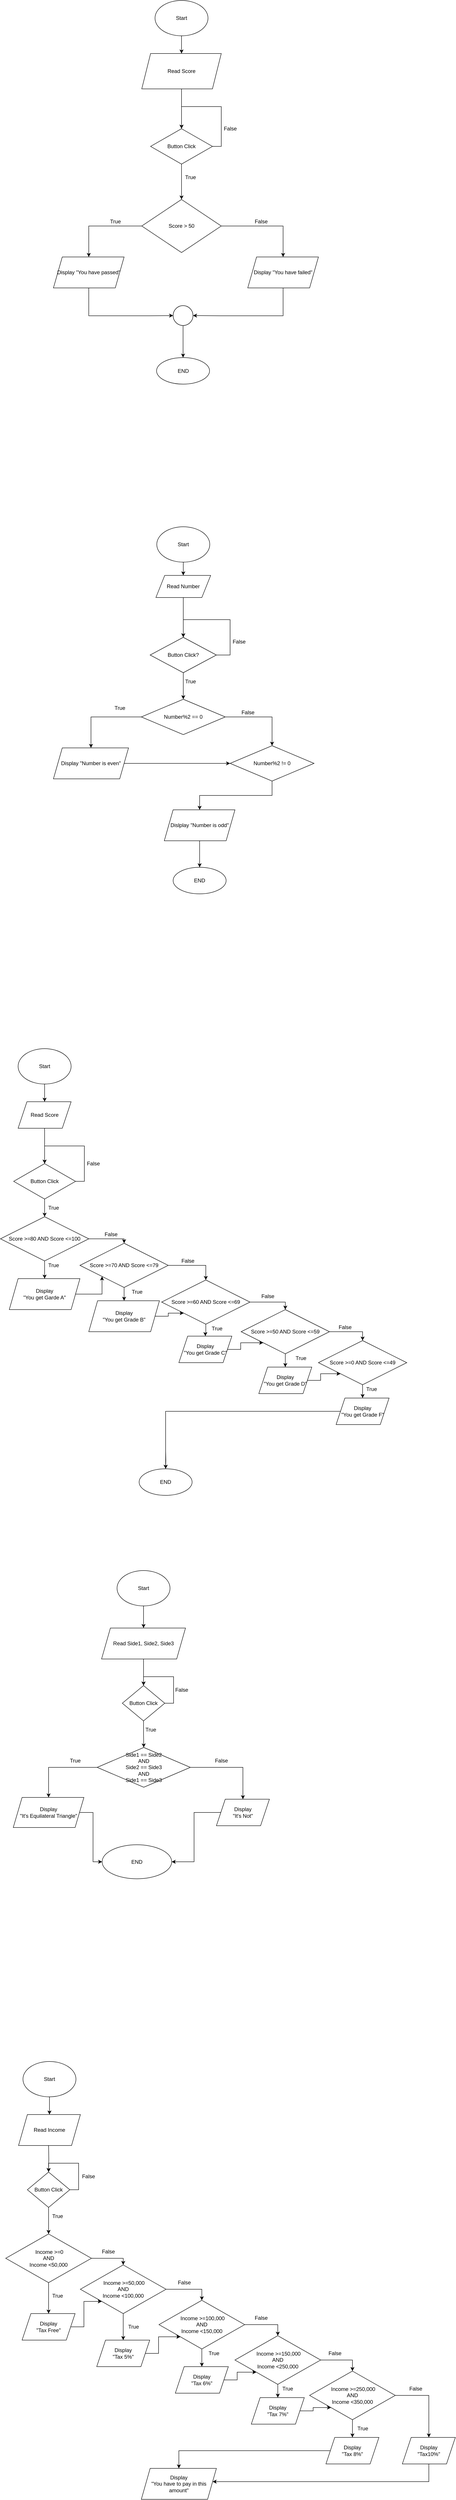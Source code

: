 <mxfile version="18.1.3" type="device"><diagram id="mXys_gLIN5jMMW1TdLpb" name="Page-1"><mxGraphModel dx="1662" dy="794" grid="1" gridSize="10" guides="1" tooltips="1" connect="1" arrows="1" fold="1" page="1" pageScale="1" pageWidth="827" pageHeight="1169" math="0" shadow="0"><root><mxCell id="0"/><mxCell id="1" parent="0"/><mxCell id="4Q3rVuvvBiTGEvWA-QsC-3" value="" style="edgeStyle=orthogonalEdgeStyle;rounded=0;orthogonalLoop=1;jettySize=auto;html=1;" edge="1" parent="1" source="4Q3rVuvvBiTGEvWA-QsC-1" target="4Q3rVuvvBiTGEvWA-QsC-2"><mxGeometry relative="1" as="geometry"/></mxCell><mxCell id="4Q3rVuvvBiTGEvWA-QsC-1" value="Start" style="ellipse;whiteSpace=wrap;html=1;" vertex="1" parent="1"><mxGeometry x="350" y="40" width="120" height="80" as="geometry"/></mxCell><mxCell id="4Q3rVuvvBiTGEvWA-QsC-65" value="" style="edgeStyle=orthogonalEdgeStyle;rounded=0;orthogonalLoop=1;jettySize=auto;html=1;" edge="1" parent="1" source="4Q3rVuvvBiTGEvWA-QsC-2" target="4Q3rVuvvBiTGEvWA-QsC-64"><mxGeometry relative="1" as="geometry"/></mxCell><mxCell id="4Q3rVuvvBiTGEvWA-QsC-2" value="Read Score" style="shape=parallelogram;perimeter=parallelogramPerimeter;whiteSpace=wrap;html=1;fixedSize=1;" vertex="1" parent="1"><mxGeometry x="320" y="160" width="180" height="80" as="geometry"/></mxCell><mxCell id="4Q3rVuvvBiTGEvWA-QsC-9" value="" style="edgeStyle=orthogonalEdgeStyle;rounded=0;orthogonalLoop=1;jettySize=auto;html=1;" edge="1" parent="1" source="4Q3rVuvvBiTGEvWA-QsC-6" target="4Q3rVuvvBiTGEvWA-QsC-8"><mxGeometry relative="1" as="geometry"/></mxCell><mxCell id="4Q3rVuvvBiTGEvWA-QsC-11" value="" style="edgeStyle=orthogonalEdgeStyle;rounded=0;orthogonalLoop=1;jettySize=auto;html=1;" edge="1" parent="1" source="4Q3rVuvvBiTGEvWA-QsC-6" target="4Q3rVuvvBiTGEvWA-QsC-10"><mxGeometry relative="1" as="geometry"/></mxCell><mxCell id="4Q3rVuvvBiTGEvWA-QsC-6" value="Score &amp;gt; 50" style="rhombus;whiteSpace=wrap;html=1;" vertex="1" parent="1"><mxGeometry x="320" y="490" width="180" height="120" as="geometry"/></mxCell><mxCell id="4Q3rVuvvBiTGEvWA-QsC-14" style="edgeStyle=orthogonalEdgeStyle;rounded=0;orthogonalLoop=1;jettySize=auto;html=1;entryX=0;entryY=0.5;entryDx=0;entryDy=0;" edge="1" parent="1" source="4Q3rVuvvBiTGEvWA-QsC-8" target="4Q3rVuvvBiTGEvWA-QsC-12"><mxGeometry relative="1" as="geometry"><Array as="points"><mxPoint x="200" y="753"/><mxPoint x="336" y="753"/></Array></mxGeometry></mxCell><mxCell id="4Q3rVuvvBiTGEvWA-QsC-8" value="Display &quot;You have passed&quot;" style="shape=parallelogram;perimeter=parallelogramPerimeter;whiteSpace=wrap;html=1;fixedSize=1;" vertex="1" parent="1"><mxGeometry x="120" y="620" width="160" height="70" as="geometry"/></mxCell><mxCell id="4Q3rVuvvBiTGEvWA-QsC-13" style="edgeStyle=orthogonalEdgeStyle;rounded=0;orthogonalLoop=1;jettySize=auto;html=1;entryX=1;entryY=0.5;entryDx=0;entryDy=0;" edge="1" parent="1" source="4Q3rVuvvBiTGEvWA-QsC-10" target="4Q3rVuvvBiTGEvWA-QsC-12"><mxGeometry relative="1" as="geometry"><Array as="points"><mxPoint x="640" y="753"/><mxPoint x="498" y="753"/></Array></mxGeometry></mxCell><mxCell id="4Q3rVuvvBiTGEvWA-QsC-10" value="Display &quot;You have failed&quot;" style="shape=parallelogram;perimeter=parallelogramPerimeter;whiteSpace=wrap;html=1;fixedSize=1;" vertex="1" parent="1"><mxGeometry x="560" y="620" width="160" height="70" as="geometry"/></mxCell><mxCell id="4Q3rVuvvBiTGEvWA-QsC-16" value="" style="edgeStyle=orthogonalEdgeStyle;rounded=0;orthogonalLoop=1;jettySize=auto;html=1;" edge="1" parent="1" source="4Q3rVuvvBiTGEvWA-QsC-12" target="4Q3rVuvvBiTGEvWA-QsC-15"><mxGeometry relative="1" as="geometry"/></mxCell><mxCell id="4Q3rVuvvBiTGEvWA-QsC-12" value="" style="ellipse;whiteSpace=wrap;html=1;aspect=fixed;" vertex="1" parent="1"><mxGeometry x="391" y="730" width="45" height="45" as="geometry"/></mxCell><mxCell id="4Q3rVuvvBiTGEvWA-QsC-15" value="END" style="ellipse;whiteSpace=wrap;html=1;" vertex="1" parent="1"><mxGeometry x="353.5" y="847.5" width="120" height="60" as="geometry"/></mxCell><mxCell id="4Q3rVuvvBiTGEvWA-QsC-19" value="" style="edgeStyle=orthogonalEdgeStyle;rounded=0;orthogonalLoop=1;jettySize=auto;html=1;" edge="1" parent="1" source="4Q3rVuvvBiTGEvWA-QsC-17" target="4Q3rVuvvBiTGEvWA-QsC-18"><mxGeometry relative="1" as="geometry"/></mxCell><mxCell id="4Q3rVuvvBiTGEvWA-QsC-17" value="Start" style="ellipse;whiteSpace=wrap;html=1;" vertex="1" parent="1"><mxGeometry x="354" y="1230" width="120" height="80" as="geometry"/></mxCell><mxCell id="4Q3rVuvvBiTGEvWA-QsC-43" value="" style="edgeStyle=orthogonalEdgeStyle;rounded=0;orthogonalLoop=1;jettySize=auto;html=1;" edge="1" parent="1" source="4Q3rVuvvBiTGEvWA-QsC-18" target="4Q3rVuvvBiTGEvWA-QsC-42"><mxGeometry relative="1" as="geometry"/></mxCell><mxCell id="4Q3rVuvvBiTGEvWA-QsC-18" value="Read Number" style="shape=parallelogram;perimeter=parallelogramPerimeter;whiteSpace=wrap;html=1;fixedSize=1;" vertex="1" parent="1"><mxGeometry x="352" y="1340" width="124" height="50" as="geometry"/></mxCell><mxCell id="4Q3rVuvvBiTGEvWA-QsC-23" value="" style="edgeStyle=orthogonalEdgeStyle;rounded=0;orthogonalLoop=1;jettySize=auto;html=1;" edge="1" parent="1" source="4Q3rVuvvBiTGEvWA-QsC-20" target="4Q3rVuvvBiTGEvWA-QsC-22"><mxGeometry relative="1" as="geometry"/></mxCell><mxCell id="4Q3rVuvvBiTGEvWA-QsC-235" value="" style="edgeStyle=orthogonalEdgeStyle;rounded=0;orthogonalLoop=1;jettySize=auto;html=1;" edge="1" parent="1" source="4Q3rVuvvBiTGEvWA-QsC-20" target="4Q3rVuvvBiTGEvWA-QsC-234"><mxGeometry relative="1" as="geometry"/></mxCell><mxCell id="4Q3rVuvvBiTGEvWA-QsC-20" value="Number%2 == 0" style="rhombus;whiteSpace=wrap;html=1;" vertex="1" parent="1"><mxGeometry x="319" y="1620" width="190" height="80" as="geometry"/></mxCell><mxCell id="4Q3rVuvvBiTGEvWA-QsC-238" style="edgeStyle=orthogonalEdgeStyle;rounded=0;orthogonalLoop=1;jettySize=auto;html=1;entryX=0;entryY=0.5;entryDx=0;entryDy=0;" edge="1" parent="1" source="4Q3rVuvvBiTGEvWA-QsC-22" target="4Q3rVuvvBiTGEvWA-QsC-234"><mxGeometry relative="1" as="geometry"/></mxCell><mxCell id="4Q3rVuvvBiTGEvWA-QsC-22" value="Display &quot;Number is even&quot;" style="shape=parallelogram;perimeter=parallelogramPerimeter;whiteSpace=wrap;html=1;fixedSize=1;" vertex="1" parent="1"><mxGeometry x="120" y="1730" width="170" height="70" as="geometry"/></mxCell><mxCell id="4Q3rVuvvBiTGEvWA-QsC-239" value="" style="edgeStyle=orthogonalEdgeStyle;rounded=0;orthogonalLoop=1;jettySize=auto;html=1;" edge="1" parent="1" source="4Q3rVuvvBiTGEvWA-QsC-24" target="4Q3rVuvvBiTGEvWA-QsC-29"><mxGeometry relative="1" as="geometry"/></mxCell><mxCell id="4Q3rVuvvBiTGEvWA-QsC-24" value="Dislplay &quot;Number is odd&quot;" style="shape=parallelogram;perimeter=parallelogramPerimeter;whiteSpace=wrap;html=1;fixedSize=1;" vertex="1" parent="1"><mxGeometry x="371" y="1870" width="160" height="70" as="geometry"/></mxCell><mxCell id="4Q3rVuvvBiTGEvWA-QsC-29" value="END" style="ellipse;whiteSpace=wrap;html=1;" vertex="1" parent="1"><mxGeometry x="391" y="2000" width="120" height="60" as="geometry"/></mxCell><mxCell id="4Q3rVuvvBiTGEvWA-QsC-35" value="" style="edgeStyle=orthogonalEdgeStyle;rounded=0;orthogonalLoop=1;jettySize=auto;html=1;" edge="1" parent="1" source="4Q3rVuvvBiTGEvWA-QsC-31" target="4Q3rVuvvBiTGEvWA-QsC-34"><mxGeometry relative="1" as="geometry"/></mxCell><mxCell id="4Q3rVuvvBiTGEvWA-QsC-31" value="Start" style="ellipse;whiteSpace=wrap;html=1;" vertex="1" parent="1"><mxGeometry x="40" y="2410" width="120" height="80" as="geometry"/></mxCell><mxCell id="4Q3rVuvvBiTGEvWA-QsC-51" value="" style="edgeStyle=orthogonalEdgeStyle;rounded=0;orthogonalLoop=1;jettySize=auto;html=1;" edge="1" parent="1" source="4Q3rVuvvBiTGEvWA-QsC-34" target="4Q3rVuvvBiTGEvWA-QsC-50"><mxGeometry relative="1" as="geometry"/></mxCell><mxCell id="4Q3rVuvvBiTGEvWA-QsC-34" value="Read Score" style="shape=parallelogram;perimeter=parallelogramPerimeter;whiteSpace=wrap;html=1;fixedSize=1;" vertex="1" parent="1"><mxGeometry x="40" y="2530" width="120" height="60" as="geometry"/></mxCell><mxCell id="4Q3rVuvvBiTGEvWA-QsC-44" value="" style="edgeStyle=orthogonalEdgeStyle;rounded=0;orthogonalLoop=1;jettySize=auto;html=1;" edge="1" parent="1" source="4Q3rVuvvBiTGEvWA-QsC-42" target="4Q3rVuvvBiTGEvWA-QsC-20"><mxGeometry relative="1" as="geometry"/></mxCell><mxCell id="4Q3rVuvvBiTGEvWA-QsC-42" value="Button Click?" style="rhombus;whiteSpace=wrap;html=1;" vertex="1" parent="1"><mxGeometry x="339" y="1480" width="150" height="80" as="geometry"/></mxCell><mxCell id="4Q3rVuvvBiTGEvWA-QsC-53" value="" style="edgeStyle=orthogonalEdgeStyle;rounded=0;orthogonalLoop=1;jettySize=auto;html=1;" edge="1" parent="1" source="4Q3rVuvvBiTGEvWA-QsC-50" target="4Q3rVuvvBiTGEvWA-QsC-52"><mxGeometry relative="1" as="geometry"/></mxCell><mxCell id="4Q3rVuvvBiTGEvWA-QsC-50" value="Button Click" style="rhombus;whiteSpace=wrap;html=1;" vertex="1" parent="1"><mxGeometry x="30" y="2670" width="140" height="80" as="geometry"/></mxCell><mxCell id="4Q3rVuvvBiTGEvWA-QsC-55" value="" style="edgeStyle=orthogonalEdgeStyle;rounded=0;orthogonalLoop=1;jettySize=auto;html=1;" edge="1" parent="1" source="4Q3rVuvvBiTGEvWA-QsC-52" target="4Q3rVuvvBiTGEvWA-QsC-54"><mxGeometry relative="1" as="geometry"/></mxCell><mxCell id="4Q3rVuvvBiTGEvWA-QsC-57" value="" style="edgeStyle=orthogonalEdgeStyle;rounded=0;orthogonalLoop=1;jettySize=auto;html=1;" edge="1" parent="1" source="4Q3rVuvvBiTGEvWA-QsC-52" target="4Q3rVuvvBiTGEvWA-QsC-56"><mxGeometry relative="1" as="geometry"><Array as="points"><mxPoint x="280" y="2840"/></Array></mxGeometry></mxCell><mxCell id="4Q3rVuvvBiTGEvWA-QsC-52" value="Score &amp;gt;=80 AND Score &amp;lt;=100" style="rhombus;whiteSpace=wrap;html=1;" vertex="1" parent="1"><mxGeometry y="2790" width="200" height="100" as="geometry"/></mxCell><mxCell id="4Q3rVuvvBiTGEvWA-QsC-227" style="edgeStyle=orthogonalEdgeStyle;rounded=0;orthogonalLoop=1;jettySize=auto;html=1;exitX=1;exitY=0.5;exitDx=0;exitDy=0;entryX=0;entryY=1;entryDx=0;entryDy=0;" edge="1" parent="1" source="4Q3rVuvvBiTGEvWA-QsC-54" target="4Q3rVuvvBiTGEvWA-QsC-56"><mxGeometry relative="1" as="geometry"><Array as="points"><mxPoint x="230" y="2965"/></Array></mxGeometry></mxCell><mxCell id="4Q3rVuvvBiTGEvWA-QsC-54" value="Display &lt;br&gt;&quot;You get Garde A&quot;" style="shape=parallelogram;perimeter=parallelogramPerimeter;whiteSpace=wrap;html=1;fixedSize=1;" vertex="1" parent="1"><mxGeometry x="20" y="2930" width="160" height="70" as="geometry"/></mxCell><mxCell id="4Q3rVuvvBiTGEvWA-QsC-59" value="" style="edgeStyle=orthogonalEdgeStyle;rounded=0;orthogonalLoop=1;jettySize=auto;html=1;" edge="1" parent="1" source="4Q3rVuvvBiTGEvWA-QsC-56" target="4Q3rVuvvBiTGEvWA-QsC-58"><mxGeometry relative="1" as="geometry"/></mxCell><mxCell id="4Q3rVuvvBiTGEvWA-QsC-83" value="" style="edgeStyle=orthogonalEdgeStyle;rounded=0;orthogonalLoop=1;jettySize=auto;html=1;" edge="1" parent="1" source="4Q3rVuvvBiTGEvWA-QsC-56" target="4Q3rVuvvBiTGEvWA-QsC-82"><mxGeometry relative="1" as="geometry"><Array as="points"><mxPoint x="465" y="2900"/></Array></mxGeometry></mxCell><mxCell id="4Q3rVuvvBiTGEvWA-QsC-56" value="Score &amp;gt;=70 AND Score &amp;lt;=79" style="rhombus;whiteSpace=wrap;html=1;" vertex="1" parent="1"><mxGeometry x="180" y="2850" width="200" height="100" as="geometry"/></mxCell><mxCell id="4Q3rVuvvBiTGEvWA-QsC-229" style="edgeStyle=orthogonalEdgeStyle;rounded=0;orthogonalLoop=1;jettySize=auto;html=1;exitX=1;exitY=0.5;exitDx=0;exitDy=0;entryX=0;entryY=1;entryDx=0;entryDy=0;" edge="1" parent="1" source="4Q3rVuvvBiTGEvWA-QsC-58" target="4Q3rVuvvBiTGEvWA-QsC-82"><mxGeometry relative="1" as="geometry"/></mxCell><mxCell id="4Q3rVuvvBiTGEvWA-QsC-58" value="Display&lt;br&gt;&quot;You get Grade B&quot;" style="shape=parallelogram;perimeter=parallelogramPerimeter;whiteSpace=wrap;html=1;fixedSize=1;" vertex="1" parent="1"><mxGeometry x="200" y="2980" width="160" height="70" as="geometry"/></mxCell><mxCell id="4Q3rVuvvBiTGEvWA-QsC-63" style="edgeStyle=orthogonalEdgeStyle;rounded=0;orthogonalLoop=1;jettySize=auto;html=1;entryX=0.5;entryY=0;entryDx=0;entryDy=0;" edge="1" parent="1" source="4Q3rVuvvBiTGEvWA-QsC-42" target="4Q3rVuvvBiTGEvWA-QsC-42"><mxGeometry relative="1" as="geometry"><Array as="points"><mxPoint x="520" y="1520"/><mxPoint x="520" y="1440"/><mxPoint x="414" y="1440"/></Array></mxGeometry></mxCell><mxCell id="4Q3rVuvvBiTGEvWA-QsC-66" value="" style="edgeStyle=orthogonalEdgeStyle;rounded=0;orthogonalLoop=1;jettySize=auto;html=1;" edge="1" parent="1" source="4Q3rVuvvBiTGEvWA-QsC-64" target="4Q3rVuvvBiTGEvWA-QsC-6"><mxGeometry relative="1" as="geometry"/></mxCell><mxCell id="4Q3rVuvvBiTGEvWA-QsC-64" value="Button Click" style="rhombus;whiteSpace=wrap;html=1;" vertex="1" parent="1"><mxGeometry x="340" y="330" width="140" height="80" as="geometry"/></mxCell><mxCell id="4Q3rVuvvBiTGEvWA-QsC-68" style="edgeStyle=orthogonalEdgeStyle;rounded=0;orthogonalLoop=1;jettySize=auto;html=1;entryX=0.5;entryY=0;entryDx=0;entryDy=0;" edge="1" parent="1" source="4Q3rVuvvBiTGEvWA-QsC-64" target="4Q3rVuvvBiTGEvWA-QsC-64"><mxGeometry relative="1" as="geometry"><Array as="points"><mxPoint x="500" y="370"/><mxPoint x="500" y="280"/><mxPoint x="410" y="280"/></Array></mxGeometry></mxCell><mxCell id="4Q3rVuvvBiTGEvWA-QsC-69" value="False" style="text;html=1;align=center;verticalAlign=middle;resizable=0;points=[];autosize=1;strokeColor=none;fillColor=none;" vertex="1" parent="1"><mxGeometry x="500" y="320" width="40" height="20" as="geometry"/></mxCell><mxCell id="4Q3rVuvvBiTGEvWA-QsC-70" value="True" style="text;html=1;align=center;verticalAlign=middle;resizable=0;points=[];autosize=1;strokeColor=none;fillColor=none;" vertex="1" parent="1"><mxGeometry x="410" y="430" width="40" height="20" as="geometry"/></mxCell><mxCell id="4Q3rVuvvBiTGEvWA-QsC-71" value="True" style="text;html=1;align=center;verticalAlign=middle;resizable=0;points=[];autosize=1;strokeColor=none;fillColor=none;" vertex="1" parent="1"><mxGeometry x="240" y="530" width="40" height="20" as="geometry"/></mxCell><mxCell id="4Q3rVuvvBiTGEvWA-QsC-72" value="False" style="text;html=1;align=center;verticalAlign=middle;resizable=0;points=[];autosize=1;strokeColor=none;fillColor=none;" vertex="1" parent="1"><mxGeometry x="570" y="530" width="40" height="20" as="geometry"/></mxCell><mxCell id="4Q3rVuvvBiTGEvWA-QsC-73" value="False" style="text;html=1;align=center;verticalAlign=middle;resizable=0;points=[];autosize=1;strokeColor=none;fillColor=none;" vertex="1" parent="1"><mxGeometry x="520" y="1480" width="40" height="20" as="geometry"/></mxCell><mxCell id="4Q3rVuvvBiTGEvWA-QsC-74" value="True" style="text;html=1;align=center;verticalAlign=middle;resizable=0;points=[];autosize=1;strokeColor=none;fillColor=none;" vertex="1" parent="1"><mxGeometry x="410" y="1570" width="40" height="20" as="geometry"/></mxCell><mxCell id="4Q3rVuvvBiTGEvWA-QsC-75" value="False" style="text;html=1;align=center;verticalAlign=middle;resizable=0;points=[];autosize=1;strokeColor=none;fillColor=none;" vertex="1" parent="1"><mxGeometry x="540" y="1640" width="40" height="20" as="geometry"/></mxCell><mxCell id="4Q3rVuvvBiTGEvWA-QsC-76" value="True" style="text;html=1;align=center;verticalAlign=middle;resizable=0;points=[];autosize=1;strokeColor=none;fillColor=none;" vertex="1" parent="1"><mxGeometry x="250" y="1630" width="40" height="20" as="geometry"/></mxCell><mxCell id="4Q3rVuvvBiTGEvWA-QsC-77" style="edgeStyle=orthogonalEdgeStyle;rounded=0;orthogonalLoop=1;jettySize=auto;html=1;entryX=0.5;entryY=0;entryDx=0;entryDy=0;" edge="1" parent="1" source="4Q3rVuvvBiTGEvWA-QsC-50" target="4Q3rVuvvBiTGEvWA-QsC-50"><mxGeometry relative="1" as="geometry"><Array as="points"><mxPoint x="190" y="2710"/><mxPoint x="190" y="2630"/><mxPoint x="100" y="2630"/></Array></mxGeometry></mxCell><mxCell id="4Q3rVuvvBiTGEvWA-QsC-78" value="False" style="text;html=1;align=center;verticalAlign=middle;resizable=0;points=[];autosize=1;strokeColor=none;fillColor=none;" vertex="1" parent="1"><mxGeometry x="190" y="2660" width="40" height="20" as="geometry"/></mxCell><mxCell id="4Q3rVuvvBiTGEvWA-QsC-79" value="True" style="text;html=1;align=center;verticalAlign=middle;resizable=0;points=[];autosize=1;strokeColor=none;fillColor=none;" vertex="1" parent="1"><mxGeometry x="100" y="2760" width="40" height="20" as="geometry"/></mxCell><mxCell id="4Q3rVuvvBiTGEvWA-QsC-80" value="False" style="text;html=1;align=center;verticalAlign=middle;resizable=0;points=[];autosize=1;strokeColor=none;fillColor=none;" vertex="1" parent="1"><mxGeometry x="230" y="2820" width="40" height="20" as="geometry"/></mxCell><mxCell id="4Q3rVuvvBiTGEvWA-QsC-81" value="True" style="text;html=1;align=center;verticalAlign=middle;resizable=0;points=[];autosize=1;strokeColor=none;fillColor=none;" vertex="1" parent="1"><mxGeometry x="100" y="2890" width="40" height="20" as="geometry"/></mxCell><mxCell id="4Q3rVuvvBiTGEvWA-QsC-85" value="" style="edgeStyle=orthogonalEdgeStyle;rounded=0;orthogonalLoop=1;jettySize=auto;html=1;" edge="1" parent="1" source="4Q3rVuvvBiTGEvWA-QsC-82" target="4Q3rVuvvBiTGEvWA-QsC-84"><mxGeometry relative="1" as="geometry"/></mxCell><mxCell id="4Q3rVuvvBiTGEvWA-QsC-87" value="" style="edgeStyle=orthogonalEdgeStyle;rounded=0;orthogonalLoop=1;jettySize=auto;html=1;" edge="1" parent="1" source="4Q3rVuvvBiTGEvWA-QsC-82" target="4Q3rVuvvBiTGEvWA-QsC-86"><mxGeometry relative="1" as="geometry"><Array as="points"><mxPoint x="645" y="2983"/></Array></mxGeometry></mxCell><mxCell id="4Q3rVuvvBiTGEvWA-QsC-82" value="Score &amp;gt;=60 AND Score &amp;lt;=69" style="rhombus;whiteSpace=wrap;html=1;" vertex="1" parent="1"><mxGeometry x="365" y="2933" width="200" height="100" as="geometry"/></mxCell><mxCell id="4Q3rVuvvBiTGEvWA-QsC-230" style="edgeStyle=orthogonalEdgeStyle;rounded=0;orthogonalLoop=1;jettySize=auto;html=1;exitX=1;exitY=0.5;exitDx=0;exitDy=0;entryX=0;entryY=1;entryDx=0;entryDy=0;" edge="1" parent="1" source="4Q3rVuvvBiTGEvWA-QsC-84" target="4Q3rVuvvBiTGEvWA-QsC-86"><mxGeometry relative="1" as="geometry"/></mxCell><mxCell id="4Q3rVuvvBiTGEvWA-QsC-84" value="Display&lt;br&gt;&quot;You get Grade C&quot;" style="shape=parallelogram;perimeter=parallelogramPerimeter;whiteSpace=wrap;html=1;fixedSize=1;" vertex="1" parent="1"><mxGeometry x="404" y="3060" width="120" height="60" as="geometry"/></mxCell><mxCell id="4Q3rVuvvBiTGEvWA-QsC-89" value="" style="edgeStyle=orthogonalEdgeStyle;rounded=0;orthogonalLoop=1;jettySize=auto;html=1;" edge="1" parent="1" source="4Q3rVuvvBiTGEvWA-QsC-86" target="4Q3rVuvvBiTGEvWA-QsC-88"><mxGeometry relative="1" as="geometry"/></mxCell><mxCell id="4Q3rVuvvBiTGEvWA-QsC-97" value="" style="edgeStyle=orthogonalEdgeStyle;rounded=0;orthogonalLoop=1;jettySize=auto;html=1;" edge="1" parent="1" source="4Q3rVuvvBiTGEvWA-QsC-86" target="4Q3rVuvvBiTGEvWA-QsC-96"><mxGeometry relative="1" as="geometry"><Array as="points"><mxPoint x="820" y="3050"/></Array></mxGeometry></mxCell><mxCell id="4Q3rVuvvBiTGEvWA-QsC-86" value="Score &amp;gt;=50 AND Score &amp;lt;=59" style="rhombus;whiteSpace=wrap;html=1;" vertex="1" parent="1"><mxGeometry x="545" y="3000" width="200" height="100" as="geometry"/></mxCell><mxCell id="4Q3rVuvvBiTGEvWA-QsC-231" style="edgeStyle=orthogonalEdgeStyle;rounded=0;orthogonalLoop=1;jettySize=auto;html=1;exitX=1;exitY=0.5;exitDx=0;exitDy=0;entryX=0;entryY=1;entryDx=0;entryDy=0;" edge="1" parent="1" source="4Q3rVuvvBiTGEvWA-QsC-88" target="4Q3rVuvvBiTGEvWA-QsC-96"><mxGeometry relative="1" as="geometry"/></mxCell><mxCell id="4Q3rVuvvBiTGEvWA-QsC-88" value="Display&lt;br&gt;&quot;You get Grade D&quot;" style="shape=parallelogram;perimeter=parallelogramPerimeter;whiteSpace=wrap;html=1;fixedSize=1;" vertex="1" parent="1"><mxGeometry x="585" y="3130" width="120" height="60" as="geometry"/></mxCell><mxCell id="4Q3rVuvvBiTGEvWA-QsC-91" value="False" style="text;html=1;align=center;verticalAlign=middle;resizable=0;points=[];autosize=1;strokeColor=none;fillColor=none;" vertex="1" parent="1"><mxGeometry x="404" y="2880" width="40" height="20" as="geometry"/></mxCell><mxCell id="4Q3rVuvvBiTGEvWA-QsC-92" value="False" style="text;html=1;align=center;verticalAlign=middle;resizable=0;points=[];autosize=1;strokeColor=none;fillColor=none;" vertex="1" parent="1"><mxGeometry x="585" y="2960" width="40" height="20" as="geometry"/></mxCell><mxCell id="4Q3rVuvvBiTGEvWA-QsC-93" value="True" style="text;html=1;align=center;verticalAlign=middle;resizable=0;points=[];autosize=1;strokeColor=none;fillColor=none;" vertex="1" parent="1"><mxGeometry x="289" y="2950" width="40" height="20" as="geometry"/></mxCell><mxCell id="4Q3rVuvvBiTGEvWA-QsC-94" value="True" style="text;html=1;align=center;verticalAlign=middle;resizable=0;points=[];autosize=1;strokeColor=none;fillColor=none;" vertex="1" parent="1"><mxGeometry x="470" y="3033" width="40" height="20" as="geometry"/></mxCell><mxCell id="4Q3rVuvvBiTGEvWA-QsC-95" value="True" style="text;html=1;align=center;verticalAlign=middle;resizable=0;points=[];autosize=1;strokeColor=none;fillColor=none;" vertex="1" parent="1"><mxGeometry x="660" y="3100" width="40" height="20" as="geometry"/></mxCell><mxCell id="4Q3rVuvvBiTGEvWA-QsC-99" value="" style="edgeStyle=orthogonalEdgeStyle;rounded=0;orthogonalLoop=1;jettySize=auto;html=1;" edge="1" parent="1" source="4Q3rVuvvBiTGEvWA-QsC-96" target="4Q3rVuvvBiTGEvWA-QsC-98"><mxGeometry relative="1" as="geometry"/></mxCell><mxCell id="4Q3rVuvvBiTGEvWA-QsC-96" value="Score &amp;gt;=0 AND Score &amp;lt;=49" style="rhombus;whiteSpace=wrap;html=1;" vertex="1" parent="1"><mxGeometry x="720" y="3070" width="200" height="100" as="geometry"/></mxCell><mxCell id="4Q3rVuvvBiTGEvWA-QsC-232" style="edgeStyle=orthogonalEdgeStyle;rounded=0;orthogonalLoop=1;jettySize=auto;html=1;" edge="1" parent="1" source="4Q3rVuvvBiTGEvWA-QsC-98" target="4Q3rVuvvBiTGEvWA-QsC-106"><mxGeometry relative="1" as="geometry"/></mxCell><mxCell id="4Q3rVuvvBiTGEvWA-QsC-98" value="Display&lt;br&gt;&quot;You get Grade F&quot;" style="shape=parallelogram;perimeter=parallelogramPerimeter;whiteSpace=wrap;html=1;fixedSize=1;" vertex="1" parent="1"><mxGeometry x="760" y="3200" width="120" height="60" as="geometry"/></mxCell><mxCell id="4Q3rVuvvBiTGEvWA-QsC-107" value="" style="edgeStyle=orthogonalEdgeStyle;rounded=0;orthogonalLoop=1;jettySize=auto;html=1;" edge="1" parent="1" target="4Q3rVuvvBiTGEvWA-QsC-106"><mxGeometry relative="1" as="geometry"><mxPoint x="374" y="3320" as="sourcePoint"/></mxGeometry></mxCell><mxCell id="4Q3rVuvvBiTGEvWA-QsC-106" value="END" style="ellipse;whiteSpace=wrap;html=1;" vertex="1" parent="1"><mxGeometry x="314" y="3360" width="120" height="60" as="geometry"/></mxCell><mxCell id="4Q3rVuvvBiTGEvWA-QsC-108" value="False" style="text;html=1;align=center;verticalAlign=middle;resizable=0;points=[];autosize=1;strokeColor=none;fillColor=none;" vertex="1" parent="1"><mxGeometry x="760" y="3030" width="40" height="20" as="geometry"/></mxCell><mxCell id="4Q3rVuvvBiTGEvWA-QsC-109" value="True" style="text;html=1;align=center;verticalAlign=middle;resizable=0;points=[];autosize=1;strokeColor=none;fillColor=none;" vertex="1" parent="1"><mxGeometry x="820" y="3170" width="40" height="20" as="geometry"/></mxCell><mxCell id="4Q3rVuvvBiTGEvWA-QsC-112" value="" style="edgeStyle=orthogonalEdgeStyle;rounded=0;orthogonalLoop=1;jettySize=auto;html=1;" edge="1" parent="1" source="4Q3rVuvvBiTGEvWA-QsC-110" target="4Q3rVuvvBiTGEvWA-QsC-111"><mxGeometry relative="1" as="geometry"/></mxCell><mxCell id="4Q3rVuvvBiTGEvWA-QsC-110" value="Start" style="ellipse;whiteSpace=wrap;html=1;" vertex="1" parent="1"><mxGeometry x="264" y="3590" width="120" height="80" as="geometry"/></mxCell><mxCell id="4Q3rVuvvBiTGEvWA-QsC-114" value="" style="edgeStyle=orthogonalEdgeStyle;rounded=0;orthogonalLoop=1;jettySize=auto;html=1;" edge="1" parent="1" source="4Q3rVuvvBiTGEvWA-QsC-111" target="4Q3rVuvvBiTGEvWA-QsC-113"><mxGeometry relative="1" as="geometry"/></mxCell><mxCell id="4Q3rVuvvBiTGEvWA-QsC-111" value="Read Side1, Side2, Side3" style="shape=parallelogram;perimeter=parallelogramPerimeter;whiteSpace=wrap;html=1;fixedSize=1;" vertex="1" parent="1"><mxGeometry x="229" y="3720" width="190" height="70" as="geometry"/></mxCell><mxCell id="4Q3rVuvvBiTGEvWA-QsC-121" value="" style="edgeStyle=orthogonalEdgeStyle;rounded=0;orthogonalLoop=1;jettySize=auto;html=1;" edge="1" parent="1" source="4Q3rVuvvBiTGEvWA-QsC-113" target="4Q3rVuvvBiTGEvWA-QsC-120"><mxGeometry relative="1" as="geometry"/></mxCell><mxCell id="4Q3rVuvvBiTGEvWA-QsC-113" value="Button Click" style="rhombus;whiteSpace=wrap;html=1;" vertex="1" parent="1"><mxGeometry x="276" y="3850" width="96" height="80" as="geometry"/></mxCell><mxCell id="4Q3rVuvvBiTGEvWA-QsC-115" style="edgeStyle=orthogonalEdgeStyle;rounded=0;orthogonalLoop=1;jettySize=auto;html=1;entryX=0.5;entryY=0;entryDx=0;entryDy=0;" edge="1" parent="1" source="4Q3rVuvvBiTGEvWA-QsC-113" target="4Q3rVuvvBiTGEvWA-QsC-113"><mxGeometry relative="1" as="geometry"><Array as="points"><mxPoint x="392" y="3890"/><mxPoint x="392" y="3830"/><mxPoint x="324" y="3830"/></Array></mxGeometry></mxCell><mxCell id="4Q3rVuvvBiTGEvWA-QsC-123" value="" style="edgeStyle=orthogonalEdgeStyle;rounded=0;orthogonalLoop=1;jettySize=auto;html=1;" edge="1" parent="1" source="4Q3rVuvvBiTGEvWA-QsC-120" target="4Q3rVuvvBiTGEvWA-QsC-122"><mxGeometry relative="1" as="geometry"/></mxCell><mxCell id="4Q3rVuvvBiTGEvWA-QsC-267" value="" style="edgeStyle=orthogonalEdgeStyle;rounded=0;orthogonalLoop=1;jettySize=auto;html=1;" edge="1" parent="1" source="4Q3rVuvvBiTGEvWA-QsC-120" target="4Q3rVuvvBiTGEvWA-QsC-266"><mxGeometry relative="1" as="geometry"/></mxCell><mxCell id="4Q3rVuvvBiTGEvWA-QsC-120" value="Side1 == Side2&lt;br&gt;AND&lt;br&gt;Side2 == Side3&lt;br&gt;AND&lt;br&gt;Side1 == Side3" style="rhombus;whiteSpace=wrap;html=1;" vertex="1" parent="1"><mxGeometry x="219" y="3990" width="211" height="90" as="geometry"/></mxCell><mxCell id="4Q3rVuvvBiTGEvWA-QsC-268" style="edgeStyle=orthogonalEdgeStyle;rounded=0;orthogonalLoop=1;jettySize=auto;html=1;entryX=0;entryY=0.5;entryDx=0;entryDy=0;" edge="1" parent="1" source="4Q3rVuvvBiTGEvWA-QsC-122" target="4Q3rVuvvBiTGEvWA-QsC-159"><mxGeometry relative="1" as="geometry"/></mxCell><mxCell id="4Q3rVuvvBiTGEvWA-QsC-122" value="Display&lt;br&gt;&quot;It's Equilateral Triangle&quot;" style="shape=parallelogram;perimeter=parallelogramPerimeter;whiteSpace=wrap;html=1;fixedSize=1;" vertex="1" parent="1"><mxGeometry x="29" y="4103" width="160" height="68" as="geometry"/></mxCell><mxCell id="4Q3rVuvvBiTGEvWA-QsC-137" value="True" style="text;html=1;align=center;verticalAlign=middle;resizable=0;points=[];autosize=1;strokeColor=none;fillColor=none;" vertex="1" parent="1"><mxGeometry x="320" y="3940" width="40" height="20" as="geometry"/></mxCell><mxCell id="4Q3rVuvvBiTGEvWA-QsC-138" value="False" style="text;html=1;align=center;verticalAlign=middle;resizable=0;points=[];autosize=1;strokeColor=none;fillColor=none;" vertex="1" parent="1"><mxGeometry x="390" y="3850" width="40" height="20" as="geometry"/></mxCell><mxCell id="4Q3rVuvvBiTGEvWA-QsC-139" value="True" style="text;html=1;align=center;verticalAlign=middle;resizable=0;points=[];autosize=1;strokeColor=none;fillColor=none;" vertex="1" parent="1"><mxGeometry x="149" y="4010" width="40" height="20" as="geometry"/></mxCell><mxCell id="4Q3rVuvvBiTGEvWA-QsC-167" value="" style="edgeStyle=orthogonalEdgeStyle;rounded=0;orthogonalLoop=1;jettySize=auto;html=1;" edge="1" parent="1" source="4Q3rVuvvBiTGEvWA-QsC-141" target="4Q3rVuvvBiTGEvWA-QsC-166"><mxGeometry relative="1" as="geometry"/></mxCell><mxCell id="4Q3rVuvvBiTGEvWA-QsC-141" value="Start" style="ellipse;whiteSpace=wrap;html=1;" vertex="1" parent="1"><mxGeometry x="51" y="4700" width="120" height="80" as="geometry"/></mxCell><mxCell id="4Q3rVuvvBiTGEvWA-QsC-159" value="END" style="ellipse;whiteSpace=wrap;html=1;" vertex="1" parent="1"><mxGeometry x="230.25" y="4210" width="157.5" height="77" as="geometry"/></mxCell><mxCell id="4Q3rVuvvBiTGEvWA-QsC-166" value="Read Income" style="shape=parallelogram;perimeter=parallelogramPerimeter;whiteSpace=wrap;html=1;fixedSize=1;" vertex="1" parent="1"><mxGeometry x="41" y="4820" width="140" height="70" as="geometry"/></mxCell><mxCell id="4Q3rVuvvBiTGEvWA-QsC-175" value="" style="edgeStyle=orthogonalEdgeStyle;rounded=0;orthogonalLoop=1;jettySize=auto;html=1;" edge="1" parent="1" target="4Q3rVuvvBiTGEvWA-QsC-176"><mxGeometry relative="1" as="geometry"><mxPoint x="109" y="4890" as="sourcePoint"/></mxGeometry></mxCell><mxCell id="4Q3rVuvvBiTGEvWA-QsC-181" value="" style="edgeStyle=orthogonalEdgeStyle;rounded=0;orthogonalLoop=1;jettySize=auto;html=1;" edge="1" parent="1" source="4Q3rVuvvBiTGEvWA-QsC-176" target="4Q3rVuvvBiTGEvWA-QsC-180"><mxGeometry relative="1" as="geometry"/></mxCell><mxCell id="4Q3rVuvvBiTGEvWA-QsC-176" value="Button Click" style="rhombus;whiteSpace=wrap;html=1;" vertex="1" parent="1"><mxGeometry x="61" y="4950" width="96" height="80" as="geometry"/></mxCell><mxCell id="4Q3rVuvvBiTGEvWA-QsC-177" style="edgeStyle=orthogonalEdgeStyle;rounded=0;orthogonalLoop=1;jettySize=auto;html=1;entryX=0.5;entryY=0;entryDx=0;entryDy=0;" edge="1" parent="1" source="4Q3rVuvvBiTGEvWA-QsC-176" target="4Q3rVuvvBiTGEvWA-QsC-176"><mxGeometry relative="1" as="geometry"><Array as="points"><mxPoint x="177" y="4990"/><mxPoint x="177" y="4930"/><mxPoint x="109" y="4930"/></Array></mxGeometry></mxCell><mxCell id="4Q3rVuvvBiTGEvWA-QsC-183" value="" style="edgeStyle=orthogonalEdgeStyle;rounded=0;orthogonalLoop=1;jettySize=auto;html=1;" edge="1" parent="1" source="4Q3rVuvvBiTGEvWA-QsC-180" target="4Q3rVuvvBiTGEvWA-QsC-182"><mxGeometry relative="1" as="geometry"/></mxCell><mxCell id="4Q3rVuvvBiTGEvWA-QsC-185" value="" style="edgeStyle=orthogonalEdgeStyle;rounded=0;orthogonalLoop=1;jettySize=auto;html=1;" edge="1" parent="1" target="4Q3rVuvvBiTGEvWA-QsC-184"><mxGeometry relative="1" as="geometry"><mxPoint x="180" y="5145" as="sourcePoint"/><Array as="points"><mxPoint x="278" y="5145"/></Array></mxGeometry></mxCell><mxCell id="4Q3rVuvvBiTGEvWA-QsC-180" value="&amp;nbsp;Income &amp;gt;=0&lt;br&gt;AND&lt;br&gt;Income &amp;lt;50,000" style="rhombus;whiteSpace=wrap;html=1;" vertex="1" parent="1"><mxGeometry x="12" y="5090" width="194" height="110" as="geometry"/></mxCell><mxCell id="4Q3rVuvvBiTGEvWA-QsC-258" style="edgeStyle=orthogonalEdgeStyle;rounded=0;orthogonalLoop=1;jettySize=auto;html=1;entryX=0;entryY=1;entryDx=0;entryDy=0;" edge="1" parent="1" source="4Q3rVuvvBiTGEvWA-QsC-182" target="4Q3rVuvvBiTGEvWA-QsC-184"><mxGeometry relative="1" as="geometry"><Array as="points"><mxPoint x="189" y="5300"/><mxPoint x="189" y="5243"/></Array></mxGeometry></mxCell><mxCell id="4Q3rVuvvBiTGEvWA-QsC-182" value="Display&lt;br&gt;&quot;Tax Free&quot;" style="shape=parallelogram;perimeter=parallelogramPerimeter;whiteSpace=wrap;html=1;fixedSize=1;" vertex="1" parent="1"><mxGeometry x="49" y="5270" width="120" height="60" as="geometry"/></mxCell><mxCell id="4Q3rVuvvBiTGEvWA-QsC-187" value="" style="edgeStyle=orthogonalEdgeStyle;rounded=0;orthogonalLoop=1;jettySize=auto;html=1;" edge="1" parent="1" source="4Q3rVuvvBiTGEvWA-QsC-184" target="4Q3rVuvvBiTGEvWA-QsC-186"><mxGeometry relative="1" as="geometry"/></mxCell><mxCell id="4Q3rVuvvBiTGEvWA-QsC-189" value="" style="edgeStyle=orthogonalEdgeStyle;rounded=0;orthogonalLoop=1;jettySize=auto;html=1;" edge="1" parent="1" source="4Q3rVuvvBiTGEvWA-QsC-184" target="4Q3rVuvvBiTGEvWA-QsC-188"><mxGeometry relative="1" as="geometry"><Array as="points"><mxPoint x="456" y="5215"/></Array></mxGeometry></mxCell><mxCell id="4Q3rVuvvBiTGEvWA-QsC-184" value="&amp;nbsp;Income &amp;gt;=50,000&lt;br&gt;AND&lt;br&gt;Income &amp;lt;100,000" style="rhombus;whiteSpace=wrap;html=1;" vertex="1" parent="1"><mxGeometry x="181" y="5160" width="194" height="110" as="geometry"/></mxCell><mxCell id="4Q3rVuvvBiTGEvWA-QsC-259" style="edgeStyle=orthogonalEdgeStyle;rounded=0;orthogonalLoop=1;jettySize=auto;html=1;entryX=0;entryY=1;entryDx=0;entryDy=0;" edge="1" parent="1" source="4Q3rVuvvBiTGEvWA-QsC-186" target="4Q3rVuvvBiTGEvWA-QsC-188"><mxGeometry relative="1" as="geometry"/></mxCell><mxCell id="4Q3rVuvvBiTGEvWA-QsC-186" value="Display&lt;br&gt;&quot;Tax 5%&quot;" style="shape=parallelogram;perimeter=parallelogramPerimeter;whiteSpace=wrap;html=1;fixedSize=1;" vertex="1" parent="1"><mxGeometry x="218" y="5330" width="120" height="60" as="geometry"/></mxCell><mxCell id="4Q3rVuvvBiTGEvWA-QsC-191" value="" style="edgeStyle=orthogonalEdgeStyle;rounded=0;orthogonalLoop=1;jettySize=auto;html=1;" edge="1" parent="1" source="4Q3rVuvvBiTGEvWA-QsC-188" target="4Q3rVuvvBiTGEvWA-QsC-190"><mxGeometry relative="1" as="geometry"/></mxCell><mxCell id="4Q3rVuvvBiTGEvWA-QsC-193" value="" style="edgeStyle=orthogonalEdgeStyle;rounded=0;orthogonalLoop=1;jettySize=auto;html=1;entryX=0.5;entryY=0;entryDx=0;entryDy=0;entryPerimeter=0;" edge="1" parent="1" target="4Q3rVuvvBiTGEvWA-QsC-192"><mxGeometry relative="1" as="geometry"><mxPoint x="529" y="5295" as="sourcePoint"/><Array as="points"><mxPoint x="628" y="5295"/></Array></mxGeometry></mxCell><mxCell id="4Q3rVuvvBiTGEvWA-QsC-188" value="&amp;nbsp;Income &amp;gt;=100,000&lt;br&gt;AND&lt;br&gt;Income &amp;lt;150,000" style="rhombus;whiteSpace=wrap;html=1;" vertex="1" parent="1"><mxGeometry x="359" y="5240" width="194" height="110" as="geometry"/></mxCell><mxCell id="4Q3rVuvvBiTGEvWA-QsC-260" style="edgeStyle=orthogonalEdgeStyle;rounded=0;orthogonalLoop=1;jettySize=auto;html=1;exitX=1;exitY=0.5;exitDx=0;exitDy=0;entryX=0;entryY=1;entryDx=0;entryDy=0;" edge="1" parent="1" source="4Q3rVuvvBiTGEvWA-QsC-190" target="4Q3rVuvvBiTGEvWA-QsC-192"><mxGeometry relative="1" as="geometry"/></mxCell><mxCell id="4Q3rVuvvBiTGEvWA-QsC-190" value="Display&lt;br&gt;&quot;Tax 6%&quot;" style="shape=parallelogram;perimeter=parallelogramPerimeter;whiteSpace=wrap;html=1;fixedSize=1;" vertex="1" parent="1"><mxGeometry x="396" y="5390" width="120" height="60" as="geometry"/></mxCell><mxCell id="4Q3rVuvvBiTGEvWA-QsC-195" value="" style="edgeStyle=orthogonalEdgeStyle;rounded=0;orthogonalLoop=1;jettySize=auto;html=1;" edge="1" parent="1" source="4Q3rVuvvBiTGEvWA-QsC-192" target="4Q3rVuvvBiTGEvWA-QsC-194"><mxGeometry relative="1" as="geometry"/></mxCell><mxCell id="4Q3rVuvvBiTGEvWA-QsC-197" value="" style="edgeStyle=orthogonalEdgeStyle;rounded=0;orthogonalLoop=1;jettySize=auto;html=1;" edge="1" parent="1" source="4Q3rVuvvBiTGEvWA-QsC-192" target="4Q3rVuvvBiTGEvWA-QsC-196"><mxGeometry relative="1" as="geometry"><Array as="points"><mxPoint x="797" y="5375"/></Array></mxGeometry></mxCell><mxCell id="4Q3rVuvvBiTGEvWA-QsC-192" value="&amp;nbsp;Income &amp;gt;=150,000&lt;br&gt;AND&lt;br&gt;Income &amp;lt;250,000" style="rhombus;whiteSpace=wrap;html=1;" vertex="1" parent="1"><mxGeometry x="531" y="5320" width="194" height="110" as="geometry"/></mxCell><mxCell id="4Q3rVuvvBiTGEvWA-QsC-261" style="edgeStyle=orthogonalEdgeStyle;rounded=0;orthogonalLoop=1;jettySize=auto;html=1;exitX=1;exitY=0.5;exitDx=0;exitDy=0;entryX=0;entryY=1;entryDx=0;entryDy=0;" edge="1" parent="1" source="4Q3rVuvvBiTGEvWA-QsC-194" target="4Q3rVuvvBiTGEvWA-QsC-196"><mxGeometry relative="1" as="geometry"/></mxCell><mxCell id="4Q3rVuvvBiTGEvWA-QsC-194" value="Display&lt;br&gt;&quot;Tax 7%&quot;" style="shape=parallelogram;perimeter=parallelogramPerimeter;whiteSpace=wrap;html=1;fixedSize=1;" vertex="1" parent="1"><mxGeometry x="568" y="5460" width="120" height="60" as="geometry"/></mxCell><mxCell id="4Q3rVuvvBiTGEvWA-QsC-199" value="" style="edgeStyle=orthogonalEdgeStyle;rounded=0;orthogonalLoop=1;jettySize=auto;html=1;" edge="1" parent="1" source="4Q3rVuvvBiTGEvWA-QsC-196" target="4Q3rVuvvBiTGEvWA-QsC-198"><mxGeometry relative="1" as="geometry"/></mxCell><mxCell id="4Q3rVuvvBiTGEvWA-QsC-203" value="" style="edgeStyle=orthogonalEdgeStyle;rounded=0;orthogonalLoop=1;jettySize=auto;html=1;" edge="1" parent="1" source="4Q3rVuvvBiTGEvWA-QsC-196" target="4Q3rVuvvBiTGEvWA-QsC-202"><mxGeometry relative="1" as="geometry"/></mxCell><mxCell id="4Q3rVuvvBiTGEvWA-QsC-196" value="&amp;nbsp;Income &amp;gt;=250,000&lt;br&gt;AND&lt;br&gt;Income &amp;lt;350,000" style="rhombus;whiteSpace=wrap;html=1;" vertex="1" parent="1"><mxGeometry x="700" y="5400" width="194" height="110" as="geometry"/></mxCell><mxCell id="4Q3rVuvvBiTGEvWA-QsC-262" style="edgeStyle=orthogonalEdgeStyle;rounded=0;orthogonalLoop=1;jettySize=auto;html=1;" edge="1" parent="1" source="4Q3rVuvvBiTGEvWA-QsC-198" target="4Q3rVuvvBiTGEvWA-QsC-204"><mxGeometry relative="1" as="geometry"/></mxCell><mxCell id="4Q3rVuvvBiTGEvWA-QsC-198" value="Display&lt;br&gt;&quot;Tax 8%&quot;" style="shape=parallelogram;perimeter=parallelogramPerimeter;whiteSpace=wrap;html=1;fixedSize=1;" vertex="1" parent="1"><mxGeometry x="737" y="5550" width="120" height="60" as="geometry"/></mxCell><mxCell id="4Q3rVuvvBiTGEvWA-QsC-263" style="edgeStyle=orthogonalEdgeStyle;rounded=0;orthogonalLoop=1;jettySize=auto;html=1;" edge="1" parent="1" source="4Q3rVuvvBiTGEvWA-QsC-202" target="4Q3rVuvvBiTGEvWA-QsC-204"><mxGeometry relative="1" as="geometry"><Array as="points"><mxPoint x="970" y="5650"/></Array></mxGeometry></mxCell><mxCell id="4Q3rVuvvBiTGEvWA-QsC-202" value="Display&lt;br&gt;&quot;Tax10%&quot;" style="shape=parallelogram;perimeter=parallelogramPerimeter;whiteSpace=wrap;html=1;fixedSize=1;" vertex="1" parent="1"><mxGeometry x="910" y="5550" width="120" height="60" as="geometry"/></mxCell><mxCell id="4Q3rVuvvBiTGEvWA-QsC-204" value="Display&lt;br&gt;&quot;You have to pay in this amount&quot;" style="shape=parallelogram;perimeter=parallelogramPerimeter;whiteSpace=wrap;html=1;fixedSize=1;" vertex="1" parent="1"><mxGeometry x="319" y="5620" width="170" height="70" as="geometry"/></mxCell><mxCell id="4Q3rVuvvBiTGEvWA-QsC-211" value="True" style="text;html=1;align=center;verticalAlign=middle;resizable=0;points=[];autosize=1;strokeColor=none;fillColor=none;" vertex="1" parent="1"><mxGeometry x="109" y="5040" width="40" height="20" as="geometry"/></mxCell><mxCell id="4Q3rVuvvBiTGEvWA-QsC-212" value="False" style="text;html=1;align=center;verticalAlign=middle;resizable=0;points=[];autosize=1;strokeColor=none;fillColor=none;" vertex="1" parent="1"><mxGeometry x="179" y="4950" width="40" height="20" as="geometry"/></mxCell><mxCell id="4Q3rVuvvBiTGEvWA-QsC-213" value="True" style="text;html=1;align=center;verticalAlign=middle;resizable=0;points=[];autosize=1;strokeColor=none;fillColor=none;" vertex="1" parent="1"><mxGeometry x="109" y="5220" width="40" height="20" as="geometry"/></mxCell><mxCell id="4Q3rVuvvBiTGEvWA-QsC-214" value="False" style="text;html=1;align=center;verticalAlign=middle;resizable=0;points=[];autosize=1;strokeColor=none;fillColor=none;" vertex="1" parent="1"><mxGeometry x="224" y="5120" width="40" height="20" as="geometry"/></mxCell><mxCell id="4Q3rVuvvBiTGEvWA-QsC-215" value="True" style="text;html=1;align=center;verticalAlign=middle;resizable=0;points=[];autosize=1;strokeColor=none;fillColor=none;" vertex="1" parent="1"><mxGeometry x="281" y="5290" width="40" height="20" as="geometry"/></mxCell><mxCell id="4Q3rVuvvBiTGEvWA-QsC-216" value="False" style="text;html=1;align=center;verticalAlign=middle;resizable=0;points=[];autosize=1;strokeColor=none;fillColor=none;" vertex="1" parent="1"><mxGeometry x="396" y="5190" width="40" height="20" as="geometry"/></mxCell><mxCell id="4Q3rVuvvBiTGEvWA-QsC-217" value="True" style="text;html=1;align=center;verticalAlign=middle;resizable=0;points=[];autosize=1;strokeColor=none;fillColor=none;" vertex="1" parent="1"><mxGeometry x="462.5" y="5350" width="40" height="20" as="geometry"/></mxCell><mxCell id="4Q3rVuvvBiTGEvWA-QsC-218" value="False" style="text;html=1;align=center;verticalAlign=middle;resizable=0;points=[];autosize=1;strokeColor=none;fillColor=none;" vertex="1" parent="1"><mxGeometry x="570" y="5270" width="40" height="20" as="geometry"/></mxCell><mxCell id="4Q3rVuvvBiTGEvWA-QsC-219" value="True" style="text;html=1;align=center;verticalAlign=middle;resizable=0;points=[];autosize=1;strokeColor=none;fillColor=none;" vertex="1" parent="1"><mxGeometry x="630" y="5430" width="40" height="20" as="geometry"/></mxCell><mxCell id="4Q3rVuvvBiTGEvWA-QsC-220" value="False" style="text;html=1;align=center;verticalAlign=middle;resizable=0;points=[];autosize=1;strokeColor=none;fillColor=none;" vertex="1" parent="1"><mxGeometry x="737" y="5350" width="40" height="20" as="geometry"/></mxCell><mxCell id="4Q3rVuvvBiTGEvWA-QsC-221" value="True" style="text;html=1;align=center;verticalAlign=middle;resizable=0;points=[];autosize=1;strokeColor=none;fillColor=none;" vertex="1" parent="1"><mxGeometry x="800" y="5520" width="40" height="20" as="geometry"/></mxCell><mxCell id="4Q3rVuvvBiTGEvWA-QsC-222" value="False" style="text;html=1;align=center;verticalAlign=middle;resizable=0;points=[];autosize=1;strokeColor=none;fillColor=none;" vertex="1" parent="1"><mxGeometry x="920" y="5430" width="40" height="20" as="geometry"/></mxCell><mxCell id="4Q3rVuvvBiTGEvWA-QsC-236" value="" style="edgeStyle=orthogonalEdgeStyle;rounded=0;orthogonalLoop=1;jettySize=auto;html=1;" edge="1" parent="1" source="4Q3rVuvvBiTGEvWA-QsC-234" target="4Q3rVuvvBiTGEvWA-QsC-24"><mxGeometry relative="1" as="geometry"/></mxCell><mxCell id="4Q3rVuvvBiTGEvWA-QsC-234" value="Number%2 != 0" style="rhombus;whiteSpace=wrap;html=1;" vertex="1" parent="1"><mxGeometry x="520" y="1725" width="190" height="80" as="geometry"/></mxCell><mxCell id="4Q3rVuvvBiTGEvWA-QsC-269" style="edgeStyle=orthogonalEdgeStyle;rounded=0;orthogonalLoop=1;jettySize=auto;html=1;entryX=1;entryY=0.5;entryDx=0;entryDy=0;" edge="1" parent="1" source="4Q3rVuvvBiTGEvWA-QsC-266" target="4Q3rVuvvBiTGEvWA-QsC-159"><mxGeometry relative="1" as="geometry"/></mxCell><mxCell id="4Q3rVuvvBiTGEvWA-QsC-266" value="Display&lt;br&gt;&quot;It's Not&quot;" style="shape=parallelogram;perimeter=parallelogramPerimeter;whiteSpace=wrap;html=1;fixedSize=1;" vertex="1" parent="1"><mxGeometry x="489" y="4107" width="120" height="60" as="geometry"/></mxCell><mxCell id="4Q3rVuvvBiTGEvWA-QsC-270" value="False" style="text;html=1;align=center;verticalAlign=middle;resizable=0;points=[];autosize=1;strokeColor=none;fillColor=none;" vertex="1" parent="1"><mxGeometry x="480" y="4010" width="40" height="20" as="geometry"/></mxCell></root></mxGraphModel></diagram></mxfile>